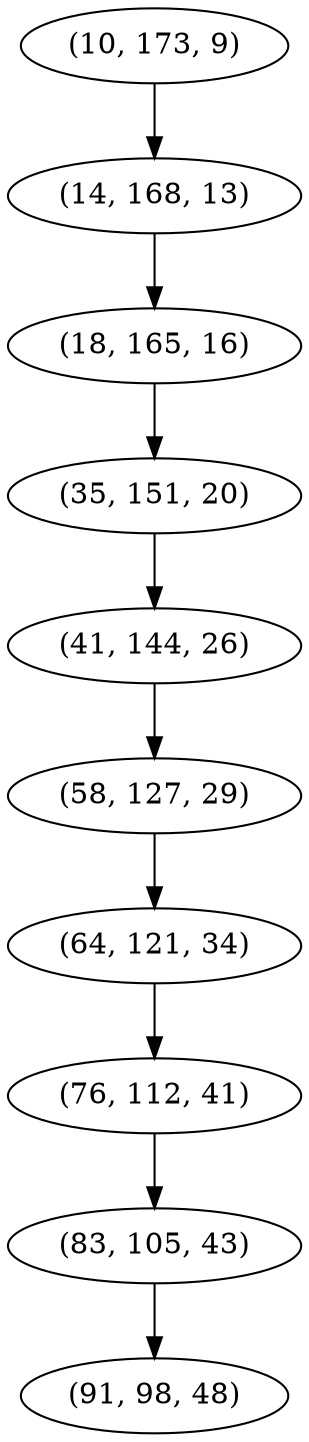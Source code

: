 digraph tree {
    "(10, 173, 9)";
    "(14, 168, 13)";
    "(18, 165, 16)";
    "(35, 151, 20)";
    "(41, 144, 26)";
    "(58, 127, 29)";
    "(64, 121, 34)";
    "(76, 112, 41)";
    "(83, 105, 43)";
    "(91, 98, 48)";
    "(10, 173, 9)" -> "(14, 168, 13)";
    "(14, 168, 13)" -> "(18, 165, 16)";
    "(18, 165, 16)" -> "(35, 151, 20)";
    "(35, 151, 20)" -> "(41, 144, 26)";
    "(41, 144, 26)" -> "(58, 127, 29)";
    "(58, 127, 29)" -> "(64, 121, 34)";
    "(64, 121, 34)" -> "(76, 112, 41)";
    "(76, 112, 41)" -> "(83, 105, 43)";
    "(83, 105, 43)" -> "(91, 98, 48)";
}
